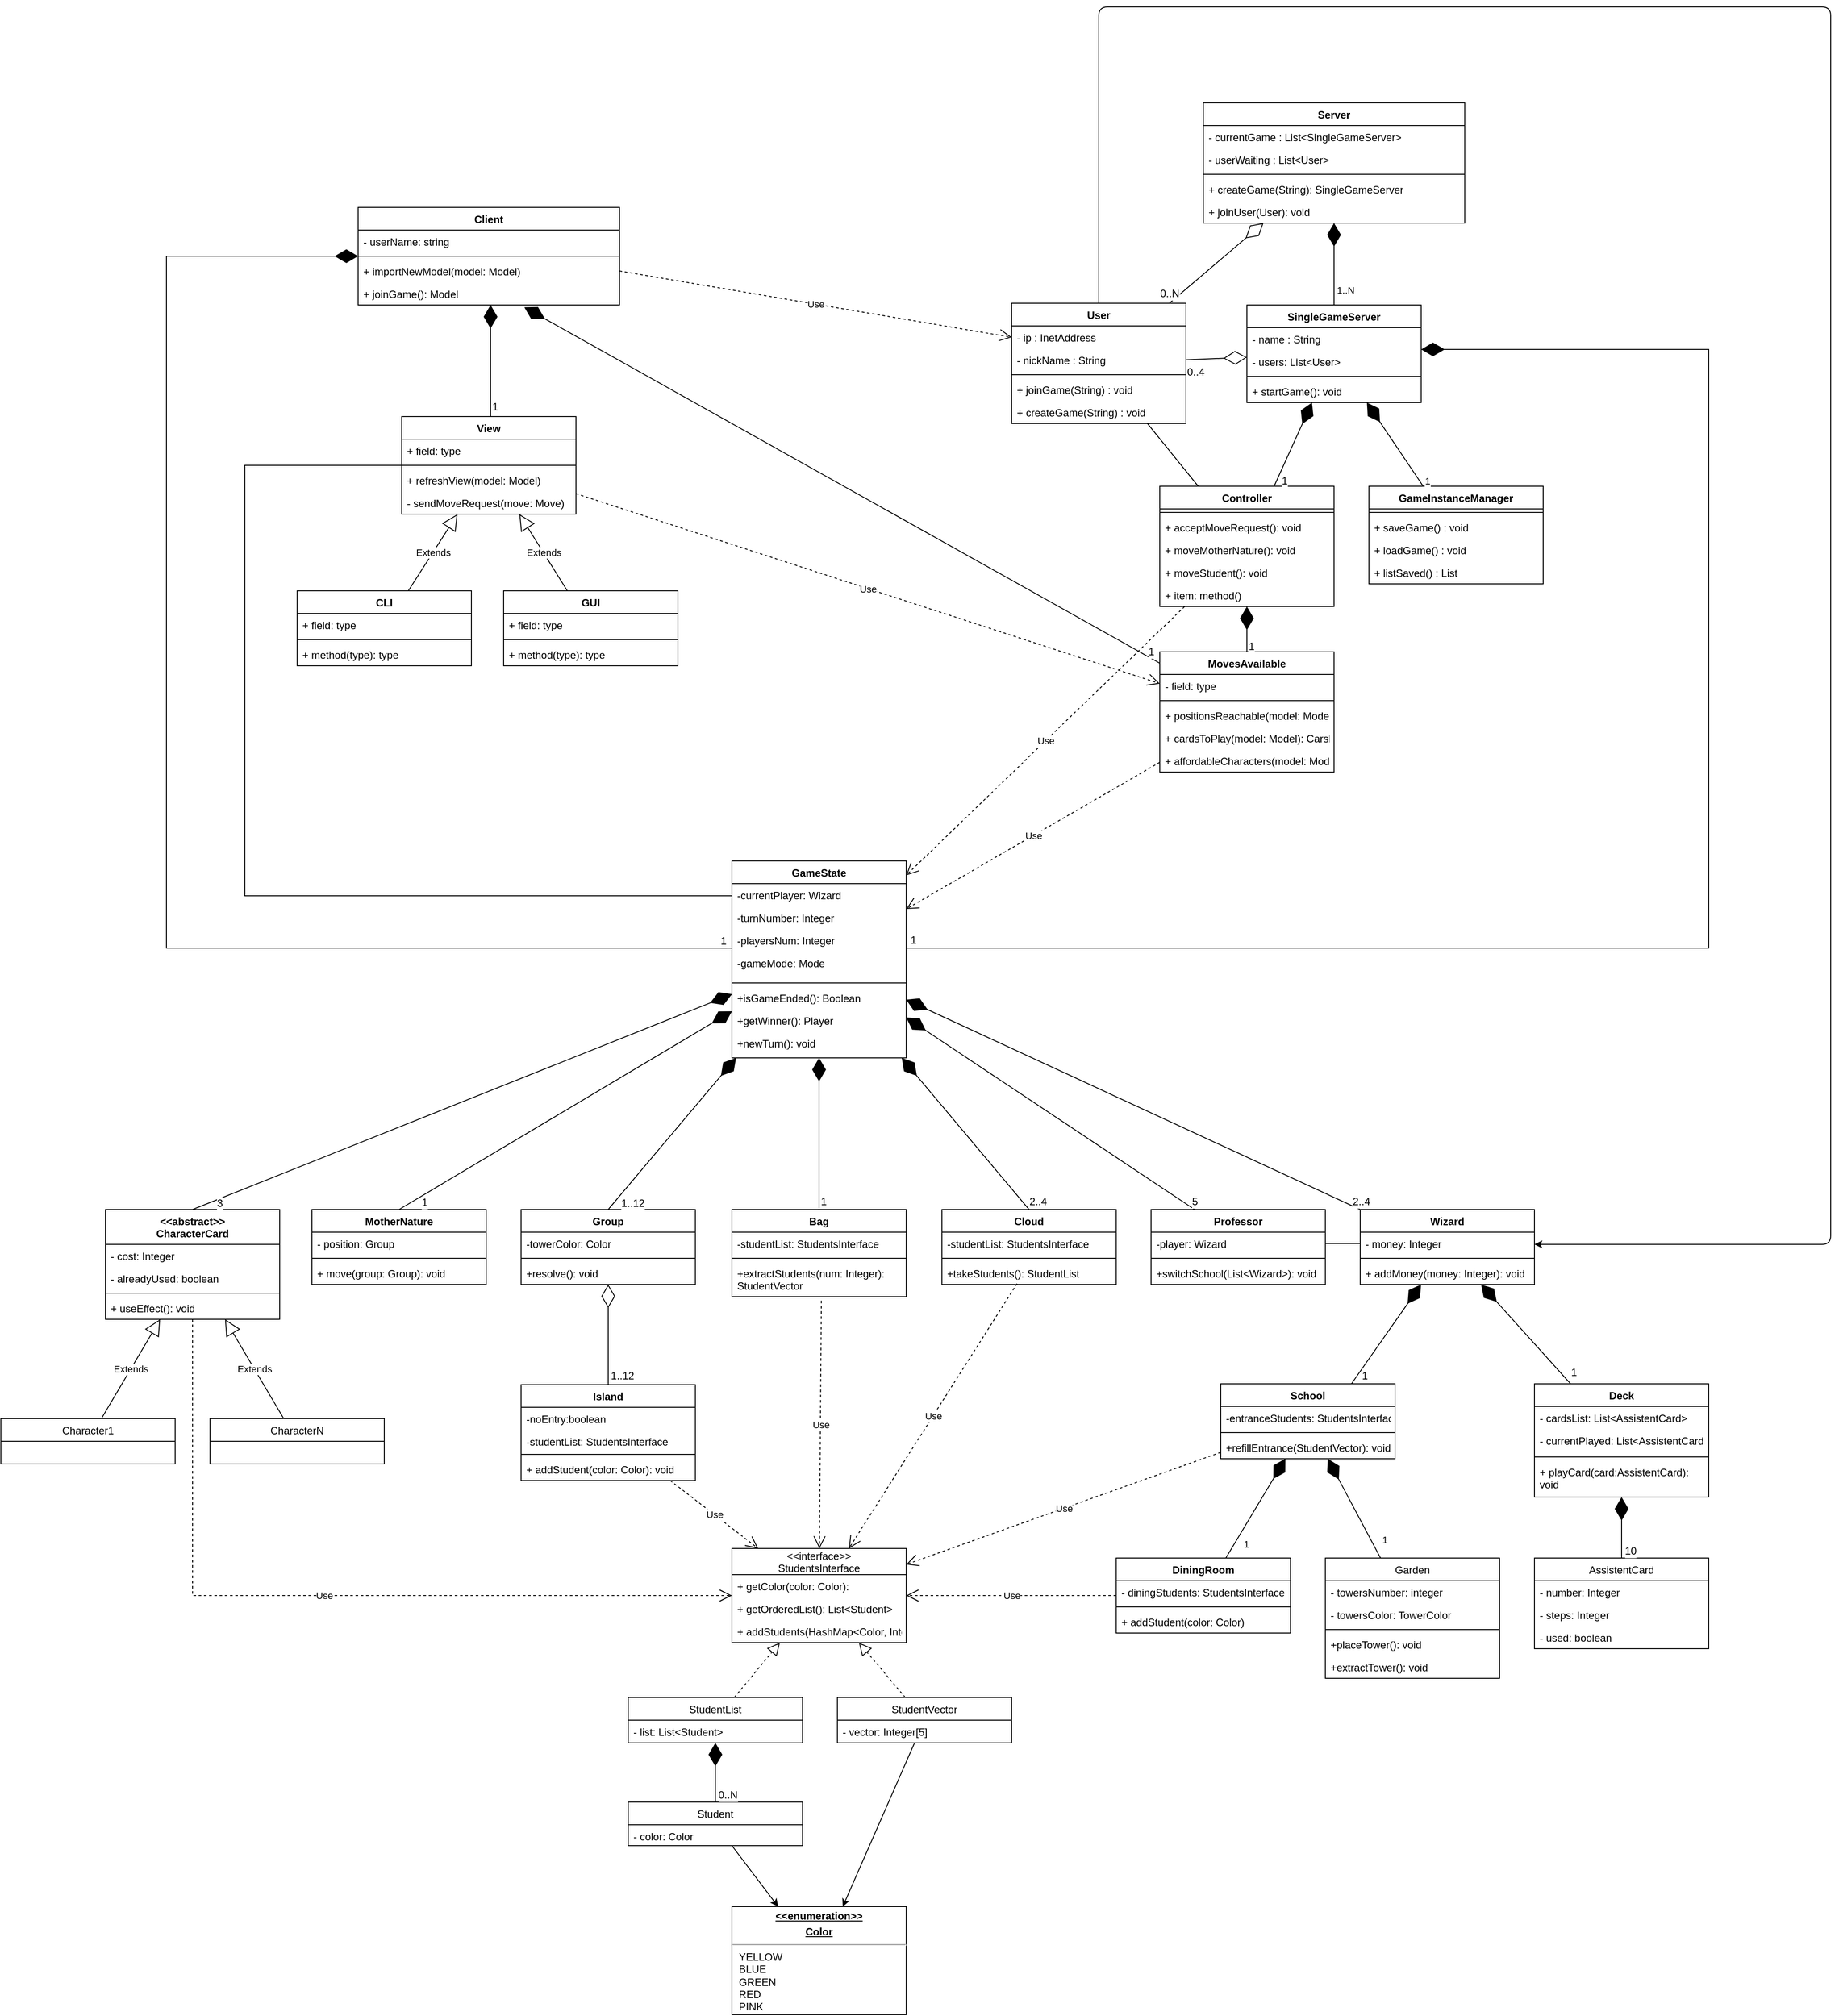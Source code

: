 <mxfile>
    <diagram id="vnExYP4DyEgC0_UBREQZ" name="Page-1">
        <mxGraphModel dx="3738" dy="1635" grid="1" gridSize="10" guides="1" tooltips="1" connect="1" arrows="1" fold="1" page="0" pageScale="1" pageWidth="850" pageHeight="1100" math="0" shadow="0">
            <root>
                <mxCell id="0"/>
                <mxCell id="1" parent="0"/>
                <mxCell id="151" value="Use" style="endArrow=open;endSize=12;dashed=1;html=1;rounded=0;edgeStyle=orthogonalEdgeStyle;" parent="1" source="138" target="106" edge="1">
                    <mxGeometry width="160" relative="1" as="geometry">
                        <mxPoint x="-850" y="1529" as="sourcePoint"/>
                        <mxPoint x="-410" y="1780" as="targetPoint"/>
                        <Array as="points">
                            <mxPoint x="-1060" y="1723"/>
                        </Array>
                    </mxGeometry>
                </mxCell>
                <mxCell id="12" value="Server" style="swimlane;fontStyle=1;align=center;verticalAlign=top;childLayout=stackLayout;horizontal=1;startSize=26;horizontalStack=0;resizeParent=1;resizeParentMax=0;resizeLast=0;collapsible=1;marginBottom=0;" parent="1" vertex="1">
                    <mxGeometry x="100" y="10" width="300" height="138" as="geometry"/>
                </mxCell>
                <mxCell id="13" value="- currentGame : List&lt;SingleGameServer&gt;" style="text;strokeColor=none;fillColor=none;align=left;verticalAlign=top;spacingLeft=4;spacingRight=4;overflow=hidden;rotatable=0;points=[[0,0.5],[1,0.5]];portConstraint=eastwest;" parent="12" vertex="1">
                    <mxGeometry y="26" width="300" height="26" as="geometry"/>
                </mxCell>
                <mxCell id="19" value="- userWaiting : List&lt;User&gt;" style="text;strokeColor=none;fillColor=none;align=left;verticalAlign=top;spacingLeft=4;spacingRight=4;overflow=hidden;rotatable=0;points=[[0,0.5],[1,0.5]];portConstraint=eastwest;" parent="12" vertex="1">
                    <mxGeometry y="52" width="300" height="26" as="geometry"/>
                </mxCell>
                <mxCell id="14" value="" style="line;strokeWidth=1;fillColor=none;align=left;verticalAlign=middle;spacingTop=-1;spacingLeft=3;spacingRight=3;rotatable=0;labelPosition=right;points=[];portConstraint=eastwest;" parent="12" vertex="1">
                    <mxGeometry y="78" width="300" height="8" as="geometry"/>
                </mxCell>
                <mxCell id="15" value="+ createGame(String): SingleGameServer" style="text;strokeColor=none;fillColor=none;align=left;verticalAlign=top;spacingLeft=4;spacingRight=4;overflow=hidden;rotatable=0;points=[[0,0.5],[1,0.5]];portConstraint=eastwest;" parent="12" vertex="1">
                    <mxGeometry y="86" width="300" height="26" as="geometry"/>
                </mxCell>
                <mxCell id="18" value="+ joinUser(User): void" style="text;strokeColor=none;fillColor=none;align=left;verticalAlign=top;spacingLeft=4;spacingRight=4;overflow=hidden;rotatable=0;points=[[0,0.5],[1,0.5]];portConstraint=eastwest;" parent="12" vertex="1">
                    <mxGeometry y="112" width="300" height="26" as="geometry"/>
                </mxCell>
                <mxCell id="28" value="" style="endArrow=diamondThin;endFill=0;endSize=24;html=1;rounded=0;" parent="1" source="20" target="12" edge="1">
                    <mxGeometry width="160" relative="1" as="geometry">
                        <mxPoint x="-60" y="290" as="sourcePoint"/>
                        <mxPoint x="50" y="190" as="targetPoint"/>
                    </mxGeometry>
                </mxCell>
                <mxCell id="244" value="0..N" style="edgeLabel;html=1;align=center;verticalAlign=middle;resizable=0;points=[];fontSize=12;" parent="28" vertex="1" connectable="0">
                    <mxGeometry x="-0.85" y="1" relative="1" as="geometry">
                        <mxPoint x="-8" y="-4" as="offset"/>
                    </mxGeometry>
                </mxCell>
                <mxCell id="31" value="SingleGameServer" style="swimlane;fontStyle=1;align=center;verticalAlign=top;childLayout=stackLayout;horizontal=1;startSize=26;horizontalStack=0;resizeParent=1;resizeParentMax=0;resizeLast=0;collapsible=1;marginBottom=0;" parent="1" vertex="1">
                    <mxGeometry x="150" y="242" width="200" height="112" as="geometry"/>
                </mxCell>
                <mxCell id="32" value="- name : String" style="text;strokeColor=none;fillColor=none;align=left;verticalAlign=top;spacingLeft=4;spacingRight=4;overflow=hidden;rotatable=0;points=[[0,0.5],[1,0.5]];portConstraint=eastwest;" parent="31" vertex="1">
                    <mxGeometry y="26" width="200" height="26" as="geometry"/>
                </mxCell>
                <mxCell id="242" value="- users: List&lt;User&gt;" style="text;strokeColor=none;fillColor=none;align=left;verticalAlign=top;spacingLeft=4;spacingRight=4;overflow=hidden;rotatable=0;points=[[0,0.5],[1,0.5]];portConstraint=eastwest;labelBackgroundColor=none;fontSize=12;" parent="31" vertex="1">
                    <mxGeometry y="52" width="200" height="26" as="geometry"/>
                </mxCell>
                <mxCell id="33" value="" style="line;strokeWidth=1;fillColor=none;align=left;verticalAlign=middle;spacingTop=-1;spacingLeft=3;spacingRight=3;rotatable=0;labelPosition=right;points=[];portConstraint=eastwest;" parent="31" vertex="1">
                    <mxGeometry y="78" width="200" height="8" as="geometry"/>
                </mxCell>
                <mxCell id="34" value="+ startGame(): void&#10;" style="text;strokeColor=none;fillColor=none;align=left;verticalAlign=top;spacingLeft=4;spacingRight=4;overflow=hidden;rotatable=0;points=[[0,0.5],[1,0.5]];portConstraint=eastwest;" parent="31" vertex="1">
                    <mxGeometry y="86" width="200" height="26" as="geometry"/>
                </mxCell>
                <mxCell id="36" value="" style="endArrow=diamondThin;endFill=0;endSize=24;html=1;rounded=0;" parent="1" source="20" target="31" edge="1">
                    <mxGeometry width="160" relative="1" as="geometry">
                        <mxPoint x="230" y="440" as="sourcePoint"/>
                        <mxPoint x="390" y="440" as="targetPoint"/>
                    </mxGeometry>
                </mxCell>
                <mxCell id="243" value="0..4" style="edgeLabel;html=1;align=center;verticalAlign=middle;resizable=0;points=[];fontSize=12;" parent="36" vertex="1" connectable="0">
                    <mxGeometry x="-0.695" y="-1" relative="1" as="geometry">
                        <mxPoint y="13" as="offset"/>
                    </mxGeometry>
                </mxCell>
                <mxCell id="37" value="Client" style="swimlane;fontStyle=1;align=center;verticalAlign=top;childLayout=stackLayout;horizontal=1;startSize=26;horizontalStack=0;resizeParent=1;resizeParentMax=0;resizeLast=0;collapsible=1;marginBottom=0;" parent="1" vertex="1">
                    <mxGeometry x="-870" y="130" width="300" height="112" as="geometry"/>
                </mxCell>
                <mxCell id="38" value="- userName: string" style="text;strokeColor=none;fillColor=none;align=left;verticalAlign=top;spacingLeft=4;spacingRight=4;overflow=hidden;rotatable=0;points=[[0,0.5],[1,0.5]];portConstraint=eastwest;" parent="37" vertex="1">
                    <mxGeometry y="26" width="300" height="26" as="geometry"/>
                </mxCell>
                <mxCell id="39" value="" style="line;strokeWidth=1;fillColor=none;align=left;verticalAlign=middle;spacingTop=-1;spacingLeft=3;spacingRight=3;rotatable=0;labelPosition=right;points=[];portConstraint=eastwest;" parent="37" vertex="1">
                    <mxGeometry y="52" width="300" height="8" as="geometry"/>
                </mxCell>
                <mxCell id="40" value="+ importNewModel(model: Model)" style="text;strokeColor=none;fillColor=none;align=left;verticalAlign=top;spacingLeft=4;spacingRight=4;overflow=hidden;rotatable=0;points=[[0,0.5],[1,0.5]];portConstraint=eastwest;" parent="37" vertex="1">
                    <mxGeometry y="60" width="300" height="26" as="geometry"/>
                </mxCell>
                <mxCell id="41" value="+ joinGame(): Model" style="text;strokeColor=none;fillColor=none;align=left;verticalAlign=top;spacingLeft=4;spacingRight=4;overflow=hidden;rotatable=0;points=[[0,0.5],[1,0.5]];portConstraint=eastwest;" parent="37" vertex="1">
                    <mxGeometry y="86" width="300" height="26" as="geometry"/>
                </mxCell>
                <mxCell id="42" value="MovesAvailable" style="swimlane;fontStyle=1;align=center;verticalAlign=top;childLayout=stackLayout;horizontal=1;startSize=26;horizontalStack=0;resizeParent=1;resizeParentMax=0;resizeLast=0;collapsible=1;marginBottom=0;" parent="1" vertex="1">
                    <mxGeometry x="50" y="640" width="200" height="138" as="geometry"/>
                </mxCell>
                <mxCell id="43" value="- field: type" style="text;strokeColor=none;fillColor=none;align=left;verticalAlign=top;spacingLeft=4;spacingRight=4;overflow=hidden;rotatable=0;points=[[0,0.5],[1,0.5]];portConstraint=eastwest;" parent="42" vertex="1">
                    <mxGeometry y="26" width="200" height="26" as="geometry"/>
                </mxCell>
                <mxCell id="44" value="" style="line;strokeWidth=1;fillColor=none;align=left;verticalAlign=middle;spacingTop=-1;spacingLeft=3;spacingRight=3;rotatable=0;labelPosition=right;points=[];portConstraint=eastwest;" parent="42" vertex="1">
                    <mxGeometry y="52" width="200" height="8" as="geometry"/>
                </mxCell>
                <mxCell id="45" value="+ positionsReachable(model: Model): PositionsList" style="text;strokeColor=none;fillColor=none;align=left;verticalAlign=top;spacingLeft=4;spacingRight=4;overflow=hidden;rotatable=0;points=[[0,0.5],[1,0.5]];portConstraint=eastwest;" parent="42" vertex="1">
                    <mxGeometry y="60" width="200" height="26" as="geometry"/>
                </mxCell>
                <mxCell id="46" value="+ cardsToPlay(model: Model): CarsList" style="text;strokeColor=none;fillColor=none;align=left;verticalAlign=top;spacingLeft=4;spacingRight=4;overflow=hidden;rotatable=0;points=[[0,0.5],[1,0.5]];portConstraint=eastwest;" parent="42" vertex="1">
                    <mxGeometry y="86" width="200" height="26" as="geometry"/>
                </mxCell>
                <mxCell id="47" value="+ affordableCharacters(model: Model): CharList" style="text;strokeColor=none;fillColor=none;align=left;verticalAlign=top;spacingLeft=4;spacingRight=4;overflow=hidden;rotatable=0;points=[[0,0.5],[1,0.5]];portConstraint=eastwest;" parent="42" vertex="1">
                    <mxGeometry y="112" width="200" height="26" as="geometry"/>
                </mxCell>
                <mxCell id="48" value="View" style="swimlane;fontStyle=1;align=center;verticalAlign=top;childLayout=stackLayout;horizontal=1;startSize=26;horizontalStack=0;resizeParent=1;resizeParentMax=0;resizeLast=0;collapsible=1;marginBottom=0;" parent="1" vertex="1">
                    <mxGeometry x="-820" y="370" width="200" height="112" as="geometry"/>
                </mxCell>
                <mxCell id="49" value="+ field: type" style="text;strokeColor=none;fillColor=none;align=left;verticalAlign=top;spacingLeft=4;spacingRight=4;overflow=hidden;rotatable=0;points=[[0,0.5],[1,0.5]];portConstraint=eastwest;" parent="48" vertex="1">
                    <mxGeometry y="26" width="200" height="26" as="geometry"/>
                </mxCell>
                <mxCell id="50" value="" style="line;strokeWidth=1;fillColor=none;align=left;verticalAlign=middle;spacingTop=-1;spacingLeft=3;spacingRight=3;rotatable=0;labelPosition=right;points=[];portConstraint=eastwest;" parent="48" vertex="1">
                    <mxGeometry y="52" width="200" height="8" as="geometry"/>
                </mxCell>
                <mxCell id="51" value="+ refreshView(model: Model)&#10;" style="text;strokeColor=none;fillColor=none;align=left;verticalAlign=top;spacingLeft=4;spacingRight=4;overflow=hidden;rotatable=0;points=[[0,0.5],[1,0.5]];portConstraint=eastwest;" parent="48" vertex="1">
                    <mxGeometry y="60" width="200" height="26" as="geometry"/>
                </mxCell>
                <mxCell id="52" value="- sendMoveRequest(move: Move)" style="text;strokeColor=none;fillColor=none;align=left;verticalAlign=top;spacingLeft=4;spacingRight=4;overflow=hidden;rotatable=0;points=[[0,0.5],[1,0.5]];portConstraint=eastwest;" parent="48" vertex="1">
                    <mxGeometry y="86" width="200" height="26" as="geometry"/>
                </mxCell>
                <mxCell id="53" value="CLI" style="swimlane;fontStyle=1;align=center;verticalAlign=top;childLayout=stackLayout;horizontal=1;startSize=26;horizontalStack=0;resizeParent=1;resizeParentMax=0;resizeLast=0;collapsible=1;marginBottom=0;" parent="1" vertex="1">
                    <mxGeometry x="-940" y="570" width="200" height="86" as="geometry"/>
                </mxCell>
                <mxCell id="54" value="+ field: type" style="text;strokeColor=none;fillColor=none;align=left;verticalAlign=top;spacingLeft=4;spacingRight=4;overflow=hidden;rotatable=0;points=[[0,0.5],[1,0.5]];portConstraint=eastwest;" parent="53" vertex="1">
                    <mxGeometry y="26" width="200" height="26" as="geometry"/>
                </mxCell>
                <mxCell id="55" value="" style="line;strokeWidth=1;fillColor=none;align=left;verticalAlign=middle;spacingTop=-1;spacingLeft=3;spacingRight=3;rotatable=0;labelPosition=right;points=[];portConstraint=eastwest;" parent="53" vertex="1">
                    <mxGeometry y="52" width="200" height="8" as="geometry"/>
                </mxCell>
                <mxCell id="56" value="+ method(type): type" style="text;strokeColor=none;fillColor=none;align=left;verticalAlign=top;spacingLeft=4;spacingRight=4;overflow=hidden;rotatable=0;points=[[0,0.5],[1,0.5]];portConstraint=eastwest;" parent="53" vertex="1">
                    <mxGeometry y="60" width="200" height="26" as="geometry"/>
                </mxCell>
                <mxCell id="57" value="GUI" style="swimlane;fontStyle=1;align=center;verticalAlign=top;childLayout=stackLayout;horizontal=1;startSize=26;horizontalStack=0;resizeParent=1;resizeParentMax=0;resizeLast=0;collapsible=1;marginBottom=0;" parent="1" vertex="1">
                    <mxGeometry x="-703" y="570" width="200" height="86" as="geometry"/>
                </mxCell>
                <mxCell id="58" value="+ field: type" style="text;strokeColor=none;fillColor=none;align=left;verticalAlign=top;spacingLeft=4;spacingRight=4;overflow=hidden;rotatable=0;points=[[0,0.5],[1,0.5]];portConstraint=eastwest;" parent="57" vertex="1">
                    <mxGeometry y="26" width="200" height="26" as="geometry"/>
                </mxCell>
                <mxCell id="59" value="" style="line;strokeWidth=1;fillColor=none;align=left;verticalAlign=middle;spacingTop=-1;spacingLeft=3;spacingRight=3;rotatable=0;labelPosition=right;points=[];portConstraint=eastwest;" parent="57" vertex="1">
                    <mxGeometry y="52" width="200" height="8" as="geometry"/>
                </mxCell>
                <mxCell id="60" value="+ method(type): type" style="text;strokeColor=none;fillColor=none;align=left;verticalAlign=top;spacingLeft=4;spacingRight=4;overflow=hidden;rotatable=0;points=[[0,0.5],[1,0.5]];portConstraint=eastwest;" parent="57" vertex="1">
                    <mxGeometry y="60" width="200" height="26" as="geometry"/>
                </mxCell>
                <mxCell id="61" value="" style="endArrow=diamondThin;endFill=1;endSize=24;html=1;entryX=0.636;entryY=1.104;entryDx=0;entryDy=0;entryPerimeter=0;" parent="1" source="42" target="41" edge="1">
                    <mxGeometry width="160" relative="1" as="geometry">
                        <mxPoint x="-815" y="282" as="sourcePoint"/>
                        <mxPoint x="-655" y="282" as="targetPoint"/>
                    </mxGeometry>
                </mxCell>
                <mxCell id="236" value="1" style="edgeLabel;html=1;align=center;verticalAlign=middle;resizable=0;points=[];fontSize=12;" parent="61" vertex="1" connectable="0">
                    <mxGeometry x="-0.979" y="-1" relative="1" as="geometry">
                        <mxPoint x="-3" y="-8" as="offset"/>
                    </mxGeometry>
                </mxCell>
                <mxCell id="62" value="Extends" style="endArrow=block;endSize=16;endFill=0;html=1;" parent="1" source="57" target="48" edge="1">
                    <mxGeometry width="160" relative="1" as="geometry">
                        <mxPoint x="-1025" y="839" as="sourcePoint"/>
                        <mxPoint x="-865" y="839" as="targetPoint"/>
                    </mxGeometry>
                </mxCell>
                <mxCell id="63" value="Extends" style="endArrow=block;endSize=16;endFill=0;html=1;" parent="1" source="53" target="48" edge="1">
                    <mxGeometry width="160" relative="1" as="geometry">
                        <mxPoint x="-1225" y="839" as="sourcePoint"/>
                        <mxPoint x="-1065" y="839" as="targetPoint"/>
                    </mxGeometry>
                </mxCell>
                <mxCell id="64" value="" style="endArrow=diamondThin;endFill=1;endSize=24;html=1;" parent="1" edge="1">
                    <mxGeometry width="160" relative="1" as="geometry">
                        <mxPoint x="-718" y="370" as="sourcePoint"/>
                        <mxPoint x="-718" y="242" as="targetPoint"/>
                    </mxGeometry>
                </mxCell>
                <mxCell id="237" value="1" style="edgeLabel;html=1;align=center;verticalAlign=middle;resizable=0;points=[];fontSize=12;" parent="64" vertex="1" connectable="0">
                    <mxGeometry x="-0.819" relative="1" as="geometry">
                        <mxPoint x="5" as="offset"/>
                    </mxGeometry>
                </mxCell>
                <mxCell id="65" value="Use" style="endArrow=open;endSize=12;dashed=1;html=1;" parent="1" source="48" target="42" edge="1">
                    <mxGeometry width="160" relative="1" as="geometry">
                        <mxPoint x="-1045" y="465.5" as="sourcePoint"/>
                        <mxPoint x="-885" y="465.5" as="targetPoint"/>
                    </mxGeometry>
                </mxCell>
                <mxCell id="66" value="GameInstanceManager" style="swimlane;fontStyle=1;align=center;verticalAlign=top;childLayout=stackLayout;horizontal=1;startSize=26;horizontalStack=0;resizeParent=1;resizeParentMax=0;resizeLast=0;collapsible=1;marginBottom=0;" parent="1" vertex="1">
                    <mxGeometry x="290" y="450" width="200" height="112" as="geometry"/>
                </mxCell>
                <mxCell id="68" value="" style="line;strokeWidth=1;fillColor=none;align=left;verticalAlign=middle;spacingTop=-1;spacingLeft=3;spacingRight=3;rotatable=0;labelPosition=right;points=[];portConstraint=eastwest;" parent="66" vertex="1">
                    <mxGeometry y="26" width="200" height="8" as="geometry"/>
                </mxCell>
                <mxCell id="69" value="+ saveGame() : void" style="text;strokeColor=none;fillColor=none;align=left;verticalAlign=top;spacingLeft=4;spacingRight=4;overflow=hidden;rotatable=0;points=[[0,0.5],[1,0.5]];portConstraint=eastwest;" parent="66" vertex="1">
                    <mxGeometry y="34" width="200" height="26" as="geometry"/>
                </mxCell>
                <mxCell id="70" value="+ loadGame() : void" style="text;strokeColor=none;fillColor=none;align=left;verticalAlign=top;spacingLeft=4;spacingRight=4;overflow=hidden;rotatable=0;points=[[0,0.5],[1,0.5]];portConstraint=eastwest;" parent="66" vertex="1">
                    <mxGeometry y="60" width="200" height="26" as="geometry"/>
                </mxCell>
                <mxCell id="71" value="+ listSaved() : List" style="text;strokeColor=none;fillColor=none;align=left;verticalAlign=top;spacingLeft=4;spacingRight=4;overflow=hidden;rotatable=0;points=[[0,0.5],[1,0.5]];portConstraint=eastwest;" parent="66" vertex="1">
                    <mxGeometry y="86" width="200" height="26" as="geometry"/>
                </mxCell>
                <mxCell id="72" value="" style="endArrow=diamondThin;endFill=1;endSize=24;html=1;rounded=0;sketch=0;" parent="1" source="66" target="31" edge="1">
                    <mxGeometry width="160" relative="1" as="geometry">
                        <mxPoint x="363" y="590" as="sourcePoint"/>
                        <mxPoint x="370" y="520" as="targetPoint"/>
                    </mxGeometry>
                </mxCell>
                <mxCell id="193" value="1" style="edgeLabel;html=1;align=center;verticalAlign=middle;resizable=0;points=[];" parent="72" vertex="1" connectable="0">
                    <mxGeometry x="-0.616" y="-1" relative="1" as="geometry">
                        <mxPoint x="16" y="13" as="offset"/>
                    </mxGeometry>
                </mxCell>
                <mxCell id="73" value="GameState" style="swimlane;fontStyle=1;align=center;verticalAlign=top;childLayout=stackLayout;horizontal=1;startSize=26;horizontalStack=0;resizeParent=1;resizeParentMax=0;resizeLast=0;collapsible=1;marginBottom=0;" parent="1" vertex="1">
                    <mxGeometry x="-441" y="880" width="200" height="226" as="geometry"/>
                </mxCell>
                <mxCell id="74" value="-currentPlayer: Wizard" style="text;strokeColor=none;fillColor=none;align=left;verticalAlign=top;spacingLeft=4;spacingRight=4;overflow=hidden;rotatable=0;points=[[0,0.5],[1,0.5]];portConstraint=eastwest;" parent="73" vertex="1">
                    <mxGeometry y="26" width="200" height="26" as="geometry"/>
                </mxCell>
                <mxCell id="75" value="-turnNumber: Integer" style="text;strokeColor=none;fillColor=none;align=left;verticalAlign=top;spacingLeft=4;spacingRight=4;overflow=hidden;rotatable=0;points=[[0,0.5],[1,0.5]];portConstraint=eastwest;" parent="73" vertex="1">
                    <mxGeometry y="52" width="200" height="26" as="geometry"/>
                </mxCell>
                <mxCell id="245" value="-playersNum: Integer" style="text;strokeColor=none;fillColor=none;align=left;verticalAlign=top;spacingLeft=4;spacingRight=4;overflow=hidden;rotatable=0;points=[[0,0.5],[1,0.5]];portConstraint=eastwest;" vertex="1" parent="73">
                    <mxGeometry y="78" width="200" height="26" as="geometry"/>
                </mxCell>
                <mxCell id="76" value="-gameMode: Mode" style="text;strokeColor=none;fillColor=none;align=left;verticalAlign=top;spacingLeft=4;spacingRight=4;overflow=hidden;rotatable=0;points=[[0,0.5],[1,0.5]];portConstraint=eastwest;" parent="73" vertex="1">
                    <mxGeometry y="104" width="200" height="32" as="geometry"/>
                </mxCell>
                <mxCell id="77" value="" style="line;strokeWidth=1;fillColor=none;align=left;verticalAlign=middle;spacingTop=-1;spacingLeft=3;spacingRight=3;rotatable=0;labelPosition=right;points=[];portConstraint=eastwest;" parent="73" vertex="1">
                    <mxGeometry y="136" width="200" height="8" as="geometry"/>
                </mxCell>
                <mxCell id="78" value="+isGameEnded(): Boolean" style="text;strokeColor=none;fillColor=none;align=left;verticalAlign=top;spacingLeft=4;spacingRight=4;overflow=hidden;rotatable=0;points=[[0,0.5],[1,0.5]];portConstraint=eastwest;" parent="73" vertex="1">
                    <mxGeometry y="144" width="200" height="26" as="geometry"/>
                </mxCell>
                <mxCell id="79" value="+getWinner(): Player" style="text;strokeColor=none;fillColor=none;align=left;verticalAlign=top;spacingLeft=4;spacingRight=4;overflow=hidden;rotatable=0;points=[[0,0.5],[1,0.5]];portConstraint=eastwest;" parent="73" vertex="1">
                    <mxGeometry y="170" width="200" height="26" as="geometry"/>
                </mxCell>
                <mxCell id="80" value="+newTurn(): void" style="text;strokeColor=none;fillColor=none;align=left;verticalAlign=top;spacingLeft=4;spacingRight=4;overflow=hidden;rotatable=0;points=[[0,0.5],[1,0.5]];portConstraint=eastwest;" parent="73" vertex="1">
                    <mxGeometry y="196" width="200" height="30" as="geometry"/>
                </mxCell>
                <mxCell id="81" value="Cloud" style="swimlane;fontStyle=1;align=center;verticalAlign=top;childLayout=stackLayout;horizontal=1;startSize=26;horizontalStack=0;resizeParent=1;resizeParentMax=0;resizeLast=0;collapsible=1;marginBottom=0;" parent="1" vertex="1">
                    <mxGeometry x="-200" y="1280" width="200" height="86" as="geometry"/>
                </mxCell>
                <mxCell id="82" value="-studentList: StudentsInterface" style="text;strokeColor=none;fillColor=none;align=left;verticalAlign=top;spacingLeft=4;spacingRight=4;overflow=hidden;rotatable=0;points=[[0,0.5],[1,0.5]];portConstraint=eastwest;" parent="81" vertex="1">
                    <mxGeometry y="26" width="200" height="26" as="geometry"/>
                </mxCell>
                <mxCell id="83" value="" style="line;strokeWidth=1;fillColor=none;align=left;verticalAlign=middle;spacingTop=-1;spacingLeft=3;spacingRight=3;rotatable=0;labelPosition=right;points=[];portConstraint=eastwest;" parent="81" vertex="1">
                    <mxGeometry y="52" width="200" height="8" as="geometry"/>
                </mxCell>
                <mxCell id="84" value="+takeStudents(): StudentList&#10;" style="text;strokeColor=none;fillColor=none;align=left;verticalAlign=top;spacingLeft=4;spacingRight=4;overflow=hidden;rotatable=0;points=[[0,0.5],[1,0.5]];portConstraint=eastwest;" parent="81" vertex="1">
                    <mxGeometry y="60" width="200" height="26" as="geometry"/>
                </mxCell>
                <mxCell id="85" value="Bag" style="swimlane;fontStyle=1;align=center;verticalAlign=top;childLayout=stackLayout;horizontal=1;startSize=26;horizontalStack=0;resizeParent=1;resizeParentMax=0;resizeLast=0;collapsible=1;marginBottom=0;" parent="1" vertex="1">
                    <mxGeometry x="-441" y="1280" width="200" height="100" as="geometry"/>
                </mxCell>
                <mxCell id="86" value="-studentList: StudentsInterface" style="text;strokeColor=none;fillColor=none;align=left;verticalAlign=top;spacingLeft=4;spacingRight=4;overflow=hidden;rotatable=0;points=[[0,0.5],[1,0.5]];portConstraint=eastwest;" parent="85" vertex="1">
                    <mxGeometry y="26" width="200" height="26" as="geometry"/>
                </mxCell>
                <mxCell id="87" value="" style="line;strokeWidth=1;fillColor=none;align=left;verticalAlign=middle;spacingTop=-1;spacingLeft=3;spacingRight=3;rotatable=0;labelPosition=right;points=[];portConstraint=eastwest;" parent="85" vertex="1">
                    <mxGeometry y="52" width="200" height="8" as="geometry"/>
                </mxCell>
                <mxCell id="88" value="+extractStudents(num: Integer): &#10;StudentVector" style="text;strokeColor=none;fillColor=none;align=left;verticalAlign=top;spacingLeft=4;spacingRight=4;overflow=hidden;rotatable=0;points=[[0,0.5],[1,0.5]];portConstraint=eastwest;" parent="85" vertex="1">
                    <mxGeometry y="60" width="200" height="40" as="geometry"/>
                </mxCell>
                <mxCell id="89" value="Group" style="swimlane;fontStyle=1;align=center;verticalAlign=top;childLayout=stackLayout;horizontal=1;startSize=26;horizontalStack=0;resizeParent=1;resizeParentMax=0;resizeLast=0;collapsible=1;marginBottom=0;" parent="1" vertex="1">
                    <mxGeometry x="-683" y="1280" width="200" height="86" as="geometry"/>
                </mxCell>
                <mxCell id="90" value="-towerColor: Color" style="text;strokeColor=none;fillColor=none;align=left;verticalAlign=top;spacingLeft=4;spacingRight=4;overflow=hidden;rotatable=0;points=[[0,0.5],[1,0.5]];portConstraint=eastwest;" parent="89" vertex="1">
                    <mxGeometry y="26" width="200" height="26" as="geometry"/>
                </mxCell>
                <mxCell id="91" value="" style="line;strokeWidth=1;fillColor=none;align=left;verticalAlign=middle;spacingTop=-1;spacingLeft=3;spacingRight=3;rotatable=0;labelPosition=right;points=[];portConstraint=eastwest;" parent="89" vertex="1">
                    <mxGeometry y="52" width="200" height="8" as="geometry"/>
                </mxCell>
                <mxCell id="92" value="+resolve(): void&#10;" style="text;strokeColor=none;fillColor=none;align=left;verticalAlign=top;spacingLeft=4;spacingRight=4;overflow=hidden;rotatable=0;points=[[0,0.5],[1,0.5]];portConstraint=eastwest;" parent="89" vertex="1">
                    <mxGeometry y="60" width="200" height="26" as="geometry"/>
                </mxCell>
                <mxCell id="93" value="Professor" style="swimlane;fontStyle=1;align=center;verticalAlign=top;childLayout=stackLayout;horizontal=1;startSize=26;horizontalStack=0;resizeParent=1;resizeParentMax=0;resizeLast=0;collapsible=1;marginBottom=0;" parent="1" vertex="1">
                    <mxGeometry x="40" y="1280" width="200" height="86" as="geometry"/>
                </mxCell>
                <mxCell id="94" value="-player: Wizard" style="text;strokeColor=none;fillColor=none;align=left;verticalAlign=top;spacingLeft=4;spacingRight=4;overflow=hidden;rotatable=0;points=[[0,0.5],[1,0.5]];portConstraint=eastwest;" parent="93" vertex="1">
                    <mxGeometry y="26" width="200" height="26" as="geometry"/>
                </mxCell>
                <mxCell id="95" value="" style="line;strokeWidth=1;fillColor=none;align=left;verticalAlign=middle;spacingTop=-1;spacingLeft=3;spacingRight=3;rotatable=0;labelPosition=right;points=[];portConstraint=eastwest;" parent="93" vertex="1">
                    <mxGeometry y="52" width="200" height="8" as="geometry"/>
                </mxCell>
                <mxCell id="96" value="+switchSchool(List&lt;Wizard&gt;): void" style="text;strokeColor=none;fillColor=none;align=left;verticalAlign=top;spacingLeft=4;spacingRight=4;overflow=hidden;rotatable=0;points=[[0,0.5],[1,0.5]];portConstraint=eastwest;" parent="93" vertex="1">
                    <mxGeometry y="60" width="200" height="26" as="geometry"/>
                </mxCell>
                <mxCell id="97" value="Island" style="swimlane;fontStyle=1;align=center;verticalAlign=top;childLayout=stackLayout;horizontal=1;startSize=26;horizontalStack=0;resizeParent=1;resizeParentMax=0;resizeLast=0;collapsible=1;marginBottom=0;" parent="1" vertex="1">
                    <mxGeometry x="-683" y="1481" width="200" height="110" as="geometry">
                        <mxRectangle x="-695" y="1500" width="70" height="26" as="alternateBounds"/>
                    </mxGeometry>
                </mxCell>
                <mxCell id="98" value="-noEntry:boolean" style="text;strokeColor=none;fillColor=none;align=left;verticalAlign=top;spacingLeft=4;spacingRight=4;overflow=hidden;rotatable=0;points=[[0,0.5],[1,0.5]];portConstraint=eastwest;" parent="97" vertex="1">
                    <mxGeometry y="26" width="200" height="26" as="geometry"/>
                </mxCell>
                <mxCell id="99" value="-studentList: StudentsInterface" style="text;strokeColor=none;fillColor=none;align=left;verticalAlign=top;spacingLeft=4;spacingRight=4;overflow=hidden;rotatable=0;points=[[0,0.5],[1,0.5]];portConstraint=eastwest;" parent="97" vertex="1">
                    <mxGeometry y="52" width="200" height="24" as="geometry"/>
                </mxCell>
                <mxCell id="100" value="" style="line;strokeWidth=1;fillColor=none;align=left;verticalAlign=middle;spacingTop=-1;spacingLeft=3;spacingRight=3;rotatable=0;labelPosition=right;points=[];portConstraint=eastwest;" parent="97" vertex="1">
                    <mxGeometry y="76" width="200" height="8" as="geometry"/>
                </mxCell>
                <mxCell id="101" value="+ addStudent(color: Color): void" style="text;strokeColor=none;fillColor=none;align=left;verticalAlign=top;spacingLeft=4;spacingRight=4;overflow=hidden;rotatable=0;points=[[0,0.5],[1,0.5]];portConstraint=eastwest;" parent="97" vertex="1">
                    <mxGeometry y="84" width="200" height="26" as="geometry"/>
                </mxCell>
                <mxCell id="102" value="StudentList" style="swimlane;fontStyle=0;childLayout=stackLayout;horizontal=1;startSize=26;fillColor=none;horizontalStack=0;resizeParent=1;resizeParentMax=0;resizeLast=0;collapsible=1;marginBottom=0;" parent="1" vertex="1">
                    <mxGeometry x="-560" y="1840" width="200" height="52" as="geometry"/>
                </mxCell>
                <mxCell id="207" value="- list: List&lt;Student&gt;" style="text;strokeColor=none;fillColor=none;align=left;verticalAlign=top;spacingLeft=4;spacingRight=4;overflow=hidden;rotatable=0;points=[[0,0.5],[1,0.5]];portConstraint=eastwest;" parent="102" vertex="1">
                    <mxGeometry y="26" width="200" height="26" as="geometry"/>
                </mxCell>
                <mxCell id="205" style="sketch=0;html=1;rounded=0;" parent="1" source="103" target="201" edge="1">
                    <mxGeometry relative="1" as="geometry">
                        <mxPoint x="-430" y="2171" as="targetPoint"/>
                    </mxGeometry>
                </mxCell>
                <mxCell id="103" value="StudentVector" style="swimlane;fontStyle=0;childLayout=stackLayout;horizontal=1;startSize=26;fillColor=none;horizontalStack=0;resizeParent=1;resizeParentMax=0;resizeLast=0;collapsible=1;marginBottom=0;" parent="1" vertex="1">
                    <mxGeometry x="-320" y="1840" width="200" height="52" as="geometry"/>
                </mxCell>
                <mxCell id="206" value="- vector: Integer[5]" style="text;strokeColor=none;fillColor=none;align=left;verticalAlign=top;spacingLeft=4;spacingRight=4;overflow=hidden;rotatable=0;points=[[0,0.5],[1,0.5]];portConstraint=eastwest;" parent="103" vertex="1">
                    <mxGeometry y="26" width="200" height="26" as="geometry"/>
                </mxCell>
                <mxCell id="204" style="edgeStyle=none;sketch=0;html=1;" parent="1" source="104" target="201" edge="1">
                    <mxGeometry relative="1" as="geometry"/>
                </mxCell>
                <mxCell id="104" value="Student" style="swimlane;fontStyle=0;childLayout=stackLayout;horizontal=1;startSize=26;fillColor=none;horizontalStack=0;resizeParent=1;resizeParentMax=0;resizeLast=0;collapsible=1;marginBottom=0;" parent="1" vertex="1">
                    <mxGeometry x="-560" y="1960" width="200" height="50" as="geometry"/>
                </mxCell>
                <mxCell id="105" value="- color: Color" style="text;strokeColor=none;fillColor=none;align=left;verticalAlign=top;spacingLeft=4;spacingRight=4;overflow=hidden;rotatable=0;points=[[0,0.5],[1,0.5]];portConstraint=eastwest;" parent="104" vertex="1">
                    <mxGeometry y="26" width="200" height="24" as="geometry"/>
                </mxCell>
                <mxCell id="106" value="&lt;&lt;interface&gt;&gt;&#10;StudentsInterface" style="swimlane;fontStyle=0;childLayout=stackLayout;horizontal=1;startSize=30;fillColor=none;horizontalStack=0;resizeParent=1;resizeParentMax=0;resizeLast=0;collapsible=1;marginBottom=0;" parent="1" vertex="1">
                    <mxGeometry x="-441" y="1669" width="200" height="108" as="geometry"/>
                </mxCell>
                <mxCell id="107" value="+ getColor(color: Color):" style="text;strokeColor=none;fillColor=none;align=left;verticalAlign=top;spacingLeft=4;spacingRight=4;overflow=hidden;rotatable=0;points=[[0,0.5],[1,0.5]];portConstraint=eastwest;" parent="106" vertex="1">
                    <mxGeometry y="30" width="200" height="26" as="geometry"/>
                </mxCell>
                <mxCell id="108" value="+ getOrderedList(): List&lt;Student&gt;" style="text;strokeColor=none;fillColor=none;align=left;verticalAlign=top;spacingLeft=4;spacingRight=4;overflow=hidden;rotatable=0;points=[[0,0.5],[1,0.5]];portConstraint=eastwest;" parent="106" vertex="1">
                    <mxGeometry y="56" width="200" height="26" as="geometry"/>
                </mxCell>
                <mxCell id="109" value="+ addStudents(HashMap&lt;Color, Integer&gt;): void" style="text;strokeColor=none;fillColor=none;align=left;verticalAlign=top;spacingLeft=4;spacingRight=4;overflow=hidden;rotatable=0;points=[[0,0.5],[1,0.5]];portConstraint=eastwest;" parent="106" vertex="1">
                    <mxGeometry y="82" width="200" height="26" as="geometry"/>
                </mxCell>
                <mxCell id="110" value="Wizard" style="swimlane;fontStyle=1;align=center;verticalAlign=top;childLayout=stackLayout;horizontal=1;startSize=26;horizontalStack=0;resizeParent=1;resizeParentMax=0;resizeLast=0;collapsible=1;marginBottom=0;" parent="1" vertex="1">
                    <mxGeometry x="280" y="1280" width="200" height="86" as="geometry"/>
                </mxCell>
                <mxCell id="111" value="- money: Integer" style="text;strokeColor=none;fillColor=none;align=left;verticalAlign=top;spacingLeft=4;spacingRight=4;overflow=hidden;rotatable=0;points=[[0,0.5],[1,0.5]];portConstraint=eastwest;" parent="110" vertex="1">
                    <mxGeometry y="26" width="200" height="26" as="geometry"/>
                </mxCell>
                <mxCell id="112" value="" style="line;strokeWidth=1;fillColor=none;align=left;verticalAlign=middle;spacingTop=-1;spacingLeft=3;spacingRight=3;rotatable=0;labelPosition=right;points=[];portConstraint=eastwest;" parent="110" vertex="1">
                    <mxGeometry y="52" width="200" height="8" as="geometry"/>
                </mxCell>
                <mxCell id="113" value="+ addMoney(money: Integer): void&#10;" style="text;strokeColor=none;fillColor=none;align=left;verticalAlign=top;spacingLeft=4;spacingRight=4;overflow=hidden;rotatable=0;points=[[0,0.5],[1,0.5]];portConstraint=eastwest;" parent="110" vertex="1">
                    <mxGeometry y="60" width="200" height="26" as="geometry"/>
                </mxCell>
                <mxCell id="114" value="School" style="swimlane;fontStyle=1;align=center;verticalAlign=top;childLayout=stackLayout;horizontal=1;startSize=26;horizontalStack=0;resizeParent=1;resizeParentMax=0;resizeLast=0;collapsible=1;marginBottom=0;" parent="1" vertex="1">
                    <mxGeometry x="120" y="1480" width="200" height="86" as="geometry"/>
                </mxCell>
                <mxCell id="115" value="-entranceStudents: StudentsInterface" style="text;strokeColor=none;fillColor=none;align=left;verticalAlign=top;spacingLeft=4;spacingRight=4;overflow=hidden;rotatable=0;points=[[0,0.5],[1,0.5]];portConstraint=eastwest;" parent="114" vertex="1">
                    <mxGeometry y="26" width="200" height="26" as="geometry"/>
                </mxCell>
                <mxCell id="116" value="" style="line;strokeWidth=1;fillColor=none;align=left;verticalAlign=middle;spacingTop=-1;spacingLeft=3;spacingRight=3;rotatable=0;labelPosition=right;points=[];portConstraint=eastwest;" parent="114" vertex="1">
                    <mxGeometry y="52" width="200" height="8" as="geometry"/>
                </mxCell>
                <mxCell id="117" value="+refillEntrance(StudentVector): void" style="text;strokeColor=none;fillColor=none;align=left;verticalAlign=top;spacingLeft=4;spacingRight=4;overflow=hidden;rotatable=0;points=[[0,0.5],[1,0.5]];portConstraint=eastwest;" parent="114" vertex="1">
                    <mxGeometry y="60" width="200" height="26" as="geometry"/>
                </mxCell>
                <mxCell id="118" value="DiningRoom" style="swimlane;fontStyle=1;align=center;verticalAlign=top;childLayout=stackLayout;horizontal=1;startSize=26;horizontalStack=0;resizeParent=1;resizeParentMax=0;resizeLast=0;collapsible=1;marginBottom=0;" parent="1" vertex="1">
                    <mxGeometry y="1680" width="200" height="86" as="geometry"/>
                </mxCell>
                <mxCell id="119" value="- diningStudents: StudentsInterface" style="text;strokeColor=none;fillColor=none;align=left;verticalAlign=top;spacingLeft=4;spacingRight=4;overflow=hidden;rotatable=0;points=[[0,0.5],[1,0.5]];portConstraint=eastwest;" parent="118" vertex="1">
                    <mxGeometry y="26" width="200" height="26" as="geometry"/>
                </mxCell>
                <mxCell id="120" value="" style="line;strokeWidth=1;fillColor=none;align=left;verticalAlign=middle;spacingTop=-1;spacingLeft=3;spacingRight=3;rotatable=0;labelPosition=right;points=[];portConstraint=eastwest;" parent="118" vertex="1">
                    <mxGeometry y="52" width="200" height="8" as="geometry"/>
                </mxCell>
                <mxCell id="121" value="+ addStudent(color: Color)" style="text;strokeColor=none;fillColor=none;align=left;verticalAlign=top;spacingLeft=4;spacingRight=4;overflow=hidden;rotatable=0;points=[[0,0.5],[1,0.5]];portConstraint=eastwest;" parent="118" vertex="1">
                    <mxGeometry y="60" width="200" height="26" as="geometry"/>
                </mxCell>
                <mxCell id="122" value="Garden" style="swimlane;fontStyle=0;childLayout=stackLayout;horizontal=1;startSize=26;fillColor=none;horizontalStack=0;resizeParent=1;resizeParentMax=0;resizeLast=0;collapsible=1;marginBottom=0;" parent="1" vertex="1">
                    <mxGeometry x="240" y="1680" width="200" height="138" as="geometry"/>
                </mxCell>
                <mxCell id="123" value="- towersNumber: integer" style="text;strokeColor=none;fillColor=none;align=left;verticalAlign=top;spacingLeft=4;spacingRight=4;overflow=hidden;rotatable=0;points=[[0,0.5],[1,0.5]];portConstraint=eastwest;" parent="122" vertex="1">
                    <mxGeometry y="26" width="200" height="26" as="geometry"/>
                </mxCell>
                <mxCell id="124" value="- towersColor: TowerColor" style="text;strokeColor=none;fillColor=none;align=left;verticalAlign=top;spacingLeft=4;spacingRight=4;overflow=hidden;rotatable=0;points=[[0,0.5],[1,0.5]];portConstraint=eastwest;" parent="122" vertex="1">
                    <mxGeometry y="52" width="200" height="26" as="geometry"/>
                </mxCell>
                <mxCell id="248" value="" style="line;strokeWidth=1;fillColor=none;align=left;verticalAlign=middle;spacingTop=-1;spacingLeft=3;spacingRight=3;rotatable=0;labelPosition=right;points=[];portConstraint=eastwest;" vertex="1" parent="122">
                    <mxGeometry y="78" width="200" height="8" as="geometry"/>
                </mxCell>
                <mxCell id="247" value="+placeTower(): void" style="text;strokeColor=none;fillColor=none;align=left;verticalAlign=top;spacingLeft=4;spacingRight=4;overflow=hidden;rotatable=0;points=[[0,0.5],[1,0.5]];portConstraint=eastwest;" vertex="1" parent="122">
                    <mxGeometry y="86" width="200" height="26" as="geometry"/>
                </mxCell>
                <mxCell id="246" value="+extractTower(): void" style="text;strokeColor=none;fillColor=none;align=left;verticalAlign=top;spacingLeft=4;spacingRight=4;overflow=hidden;rotatable=0;points=[[0,0.5],[1,0.5]];portConstraint=eastwest;" vertex="1" parent="122">
                    <mxGeometry y="112" width="200" height="26" as="geometry"/>
                </mxCell>
                <mxCell id="125" value="Deck" style="swimlane;fontStyle=1;align=center;verticalAlign=top;childLayout=stackLayout;horizontal=1;startSize=26;horizontalStack=0;resizeParent=1;resizeParentMax=0;resizeLast=0;collapsible=1;marginBottom=0;" parent="1" vertex="1">
                    <mxGeometry x="480" y="1480" width="200" height="130" as="geometry"/>
                </mxCell>
                <mxCell id="126" value="- cardsList: List&lt;AssistentCard&gt;" style="text;strokeColor=none;fillColor=none;align=left;verticalAlign=top;spacingLeft=4;spacingRight=4;overflow=hidden;rotatable=0;points=[[0,0.5],[1,0.5]];portConstraint=eastwest;" parent="125" vertex="1">
                    <mxGeometry y="26" width="200" height="26" as="geometry"/>
                </mxCell>
                <mxCell id="127" value="- currentPlayed: List&lt;AssistentCard&gt;" style="text;strokeColor=none;fillColor=none;align=left;verticalAlign=top;spacingLeft=4;spacingRight=4;overflow=hidden;rotatable=0;points=[[0,0.5],[1,0.5]];portConstraint=eastwest;" parent="125" vertex="1">
                    <mxGeometry y="52" width="200" height="28" as="geometry"/>
                </mxCell>
                <mxCell id="128" value="" style="line;strokeWidth=1;fillColor=none;align=left;verticalAlign=middle;spacingTop=-1;spacingLeft=3;spacingRight=3;rotatable=0;labelPosition=right;points=[];portConstraint=eastwest;" parent="125" vertex="1">
                    <mxGeometry y="80" width="200" height="8" as="geometry"/>
                </mxCell>
                <mxCell id="129" value="+ playCard(card:AssistentCard): &#10;void" style="text;strokeColor=none;fillColor=none;align=left;verticalAlign=top;spacingLeft=4;spacingRight=4;overflow=hidden;rotatable=0;points=[[0,0.5],[1,0.5]];portConstraint=eastwest;" parent="125" vertex="1">
                    <mxGeometry y="88" width="200" height="42" as="geometry"/>
                </mxCell>
                <mxCell id="130" value="AssistentCard" style="swimlane;fontStyle=0;childLayout=stackLayout;horizontal=1;startSize=26;fillColor=none;horizontalStack=0;resizeParent=1;resizeParentMax=0;resizeLast=0;collapsible=1;marginBottom=0;" parent="1" vertex="1">
                    <mxGeometry x="480" y="1680" width="200" height="104" as="geometry"/>
                </mxCell>
                <mxCell id="131" value="- number: Integer" style="text;strokeColor=none;fillColor=none;align=left;verticalAlign=top;spacingLeft=4;spacingRight=4;overflow=hidden;rotatable=0;points=[[0,0.5],[1,0.5]];portConstraint=eastwest;" parent="130" vertex="1">
                    <mxGeometry y="26" width="200" height="26" as="geometry"/>
                </mxCell>
                <mxCell id="132" value="- steps: Integer" style="text;strokeColor=none;fillColor=none;align=left;verticalAlign=top;spacingLeft=4;spacingRight=4;overflow=hidden;rotatable=0;points=[[0,0.5],[1,0.5]];portConstraint=eastwest;" parent="130" vertex="1">
                    <mxGeometry y="52" width="200" height="26" as="geometry"/>
                </mxCell>
                <mxCell id="133" value="- used: boolean" style="text;strokeColor=none;fillColor=none;align=left;verticalAlign=top;spacingLeft=4;spacingRight=4;overflow=hidden;rotatable=0;points=[[0,0.5],[1,0.5]];portConstraint=eastwest;" parent="130" vertex="1">
                    <mxGeometry y="78" width="200" height="26" as="geometry"/>
                </mxCell>
                <mxCell id="134" value="MotherNature" style="swimlane;fontStyle=1;align=center;verticalAlign=top;childLayout=stackLayout;horizontal=1;startSize=26;horizontalStack=0;resizeParent=1;resizeParentMax=0;resizeLast=0;collapsible=1;marginBottom=0;" parent="1" vertex="1">
                    <mxGeometry x="-923" y="1280" width="200" height="86" as="geometry"/>
                </mxCell>
                <mxCell id="135" value="- position: Group" style="text;strokeColor=none;fillColor=none;align=left;verticalAlign=top;spacingLeft=4;spacingRight=4;overflow=hidden;rotatable=0;points=[[0,0.5],[1,0.5]];portConstraint=eastwest;" parent="134" vertex="1">
                    <mxGeometry y="26" width="200" height="26" as="geometry"/>
                </mxCell>
                <mxCell id="136" value="" style="line;strokeWidth=1;fillColor=none;align=left;verticalAlign=middle;spacingTop=-1;spacingLeft=3;spacingRight=3;rotatable=0;labelPosition=right;points=[];portConstraint=eastwest;" parent="134" vertex="1">
                    <mxGeometry y="52" width="200" height="8" as="geometry"/>
                </mxCell>
                <mxCell id="137" value="+ move(group: Group): void&#10;" style="text;strokeColor=none;fillColor=none;align=left;verticalAlign=top;spacingLeft=4;spacingRight=4;overflow=hidden;rotatable=0;points=[[0,0.5],[1,0.5]];portConstraint=eastwest;" parent="134" vertex="1">
                    <mxGeometry y="60" width="200" height="26" as="geometry"/>
                </mxCell>
                <mxCell id="138" value="&lt;&lt;abstract&gt;&gt;&#10;CharacterCard" style="swimlane;fontStyle=1;align=center;verticalAlign=top;childLayout=stackLayout;horizontal=1;startSize=40;horizontalStack=0;resizeParent=1;resizeParentMax=0;resizeLast=0;collapsible=1;marginBottom=0;" parent="1" vertex="1">
                    <mxGeometry x="-1160" y="1280" width="200" height="126" as="geometry"/>
                </mxCell>
                <mxCell id="139" value="- cost: Integer" style="text;strokeColor=none;fillColor=none;align=left;verticalAlign=top;spacingLeft=4;spacingRight=4;overflow=hidden;rotatable=0;points=[[0,0.5],[1,0.5]];portConstraint=eastwest;" parent="138" vertex="1">
                    <mxGeometry y="40" width="200" height="26" as="geometry"/>
                </mxCell>
                <mxCell id="141" value="- alreadyUsed: boolean" style="text;strokeColor=none;fillColor=none;align=left;verticalAlign=top;spacingLeft=4;spacingRight=4;overflow=hidden;rotatable=0;points=[[0,0.5],[1,0.5]];portConstraint=eastwest;" parent="138" vertex="1">
                    <mxGeometry y="66" width="200" height="26" as="geometry"/>
                </mxCell>
                <mxCell id="142" value="" style="line;strokeWidth=1;fillColor=none;align=left;verticalAlign=middle;spacingTop=-1;spacingLeft=3;spacingRight=3;rotatable=0;labelPosition=right;points=[];portConstraint=eastwest;" parent="138" vertex="1">
                    <mxGeometry y="92" width="200" height="8" as="geometry"/>
                </mxCell>
                <mxCell id="143" value="+ useEffect(): void&#10;" style="text;strokeColor=none;fillColor=none;align=left;verticalAlign=top;spacingLeft=4;spacingRight=4;overflow=hidden;rotatable=0;points=[[0,0.5],[1,0.5]];portConstraint=eastwest;" parent="138" vertex="1">
                    <mxGeometry y="100" width="200" height="26" as="geometry"/>
                </mxCell>
                <mxCell id="144" value="Character1" style="swimlane;fontStyle=0;childLayout=stackLayout;horizontal=1;startSize=26;fillColor=none;horizontalStack=0;resizeParent=1;resizeParentMax=0;resizeLast=0;collapsible=1;marginBottom=0;" parent="1" vertex="1">
                    <mxGeometry x="-1280" y="1520" width="200" height="52" as="geometry"/>
                </mxCell>
                <mxCell id="145" value="CharacterN" style="swimlane;fontStyle=0;childLayout=stackLayout;horizontal=1;startSize=26;fillColor=none;horizontalStack=0;resizeParent=1;resizeParentMax=0;resizeLast=0;collapsible=1;marginBottom=0;" parent="1" vertex="1">
                    <mxGeometry x="-1040" y="1520" width="200" height="52" as="geometry"/>
                </mxCell>
                <mxCell id="146" value="Use" style="endArrow=open;endSize=12;dashed=1;html=1;rounded=0;" parent="1" source="97" target="106" edge="1">
                    <mxGeometry width="160" relative="1" as="geometry">
                        <mxPoint x="-440" y="1740" as="sourcePoint"/>
                        <mxPoint x="-280" y="1740" as="targetPoint"/>
                    </mxGeometry>
                </mxCell>
                <mxCell id="147" value="Use" style="endArrow=open;endSize=12;dashed=1;html=1;rounded=0;exitX=0.513;exitY=1.115;exitDx=0;exitDy=0;exitPerimeter=0;" parent="1" source="88" target="106" edge="1">
                    <mxGeometry width="160" relative="1" as="geometry">
                        <mxPoint x="-440" y="1740" as="sourcePoint"/>
                        <mxPoint x="-280" y="1740" as="targetPoint"/>
                    </mxGeometry>
                </mxCell>
                <mxCell id="148" value="Use" style="endArrow=open;endSize=12;dashed=1;html=1;rounded=0;exitX=0.431;exitY=0.962;exitDx=0;exitDy=0;exitPerimeter=0;" parent="1" source="84" target="106" edge="1">
                    <mxGeometry width="160" relative="1" as="geometry">
                        <mxPoint x="-440" y="1740" as="sourcePoint"/>
                        <mxPoint x="-280" y="1740" as="targetPoint"/>
                    </mxGeometry>
                </mxCell>
                <mxCell id="149" value="Use" style="endArrow=open;endSize=12;dashed=1;html=1;rounded=0;" parent="1" source="114" target="106" edge="1">
                    <mxGeometry width="160" relative="1" as="geometry">
                        <mxPoint x="-270" y="1790" as="sourcePoint"/>
                        <mxPoint x="-110" y="1790" as="targetPoint"/>
                    </mxGeometry>
                </mxCell>
                <mxCell id="150" value="Use" style="endArrow=open;endSize=12;dashed=1;html=1;rounded=0;" parent="1" source="118" target="106" edge="1">
                    <mxGeometry width="160" relative="1" as="geometry">
                        <mxPoint x="-270" y="1790" as="sourcePoint"/>
                        <mxPoint x="-110" y="1790" as="targetPoint"/>
                    </mxGeometry>
                </mxCell>
                <mxCell id="152" value="" style="endArrow=block;dashed=1;endFill=0;endSize=12;html=1;rounded=0;" parent="1" source="102" target="106" edge="1">
                    <mxGeometry width="160" relative="1" as="geometry">
                        <mxPoint x="-670" y="1985" as="sourcePoint"/>
                        <mxPoint x="-510" y="1985" as="targetPoint"/>
                    </mxGeometry>
                </mxCell>
                <mxCell id="153" value="" style="endArrow=block;dashed=1;endFill=0;endSize=12;html=1;rounded=0;" parent="1" source="103" target="106" edge="1">
                    <mxGeometry width="160" relative="1" as="geometry">
                        <mxPoint x="-580" y="1991" as="sourcePoint"/>
                        <mxPoint x="-420" y="1991" as="targetPoint"/>
                    </mxGeometry>
                </mxCell>
                <mxCell id="154" value="Extends" style="endArrow=block;endSize=16;endFill=0;html=1;rounded=0;" parent="1" source="144" target="138" edge="1">
                    <mxGeometry width="160" relative="1" as="geometry">
                        <mxPoint x="-930" y="1580" as="sourcePoint"/>
                        <mxPoint x="-770" y="1580" as="targetPoint"/>
                    </mxGeometry>
                </mxCell>
                <mxCell id="155" value="Extends" style="endArrow=block;endSize=16;endFill=0;html=1;rounded=0;" parent="1" source="145" target="138" edge="1">
                    <mxGeometry width="160" relative="1" as="geometry">
                        <mxPoint x="-930" y="1580" as="sourcePoint"/>
                        <mxPoint x="-770" y="1580" as="targetPoint"/>
                    </mxGeometry>
                </mxCell>
                <mxCell id="156" value="" style="endArrow=diamondThin;endFill=1;endSize=24;html=1;rounded=0;" parent="1" source="118" target="114" edge="1">
                    <mxGeometry width="160" relative="1" as="geometry">
                        <mxPoint x="180" y="1730" as="sourcePoint"/>
                        <mxPoint x="340" y="1730" as="targetPoint"/>
                    </mxGeometry>
                </mxCell>
                <mxCell id="209" value="1" style="edgeLabel;html=1;align=center;verticalAlign=middle;resizable=0;points=[];" parent="156" vertex="1" connectable="0">
                    <mxGeometry x="-0.705" relative="1" as="geometry">
                        <mxPoint x="13" as="offset"/>
                    </mxGeometry>
                </mxCell>
                <mxCell id="157" value="" style="endArrow=diamondThin;endFill=1;endSize=24;html=1;rounded=0;" parent="1" source="122" target="114" edge="1">
                    <mxGeometry width="160" relative="1" as="geometry">
                        <mxPoint x="180" y="1730" as="sourcePoint"/>
                        <mxPoint x="340" y="1730" as="targetPoint"/>
                    </mxGeometry>
                </mxCell>
                <mxCell id="210" value="1" style="edgeLabel;html=1;align=center;verticalAlign=middle;resizable=0;points=[];" parent="157" vertex="1" connectable="0">
                    <mxGeometry x="-0.668" y="2" relative="1" as="geometry">
                        <mxPoint x="16" y="-3" as="offset"/>
                    </mxGeometry>
                </mxCell>
                <mxCell id="158" value="" style="endArrow=diamondThin;endFill=1;endSize=24;html=1;rounded=0;" parent="1" source="130" target="125" edge="1">
                    <mxGeometry width="160" relative="1" as="geometry">
                        <mxPoint x="470" y="1790" as="sourcePoint"/>
                        <mxPoint x="630" y="1790" as="targetPoint"/>
                    </mxGeometry>
                </mxCell>
                <mxCell id="218" value="10" style="edgeLabel;html=1;align=center;verticalAlign=middle;resizable=0;points=[];fontSize=12;" parent="158" vertex="1" connectable="0">
                    <mxGeometry x="-0.62" y="1" relative="1" as="geometry">
                        <mxPoint x="11" y="5" as="offset"/>
                    </mxGeometry>
                </mxCell>
                <mxCell id="159" value="" style="endArrow=diamondThin;endFill=1;endSize=24;html=1;rounded=0;exitX=0.5;exitY=0;exitDx=0;exitDy=0;entryX=0.5;entryY=1;entryDx=0;entryDy=0;" parent="1" source="104" target="102" edge="1">
                    <mxGeometry width="160" relative="1" as="geometry">
                        <mxPoint x="-620" y="2101" as="sourcePoint"/>
                        <mxPoint x="-460" y="2101" as="targetPoint"/>
                    </mxGeometry>
                </mxCell>
                <mxCell id="230" value="0..N" style="edgeLabel;html=1;align=center;verticalAlign=middle;resizable=0;points=[];fontSize=12;" parent="159" vertex="1" connectable="0">
                    <mxGeometry x="-0.76" y="1" relative="1" as="geometry">
                        <mxPoint x="15" as="offset"/>
                    </mxGeometry>
                </mxCell>
                <mxCell id="160" value="" style="endArrow=diamondThin;endFill=0;endSize=24;html=1;rounded=0;" parent="1" source="97" target="89" edge="1">
                    <mxGeometry width="160" relative="1" as="geometry">
                        <mxPoint x="-590" y="1320" as="sourcePoint"/>
                        <mxPoint x="-430" y="1320" as="targetPoint"/>
                    </mxGeometry>
                </mxCell>
                <mxCell id="229" value="1..12" style="edgeLabel;html=1;align=center;verticalAlign=middle;resizable=0;points=[];fontSize=12;" parent="160" vertex="1" connectable="0">
                    <mxGeometry x="-0.885" relative="1" as="geometry">
                        <mxPoint x="16" y="-4" as="offset"/>
                    </mxGeometry>
                </mxCell>
                <mxCell id="161" value="" style="endArrow=diamondThin;endFill=1;endSize=24;html=1;rounded=0;exitX=0.75;exitY=0;exitDx=0;exitDy=0;" parent="1" source="114" target="110" edge="1">
                    <mxGeometry width="160" relative="1" as="geometry">
                        <mxPoint x="90" y="1480" as="sourcePoint"/>
                        <mxPoint x="250" y="1480" as="targetPoint"/>
                    </mxGeometry>
                </mxCell>
                <mxCell id="221" value="1" style="edgeLabel;html=1;align=center;verticalAlign=middle;resizable=0;points=[];fontSize=12;" parent="161" vertex="1" connectable="0">
                    <mxGeometry x="-0.841" relative="1" as="geometry">
                        <mxPoint x="8" as="offset"/>
                    </mxGeometry>
                </mxCell>
                <mxCell id="162" value="" style="endArrow=none;html=1;edgeStyle=orthogonalEdgeStyle;rounded=0;exitX=1;exitY=0.5;exitDx=0;exitDy=0;entryX=0;entryY=0.5;entryDx=0;entryDy=0;" parent="1" source="94" target="111" edge="1">
                    <mxGeometry relative="1" as="geometry">
                        <mxPoint x="90" y="1480" as="sourcePoint"/>
                        <mxPoint x="250" y="1480" as="targetPoint"/>
                    </mxGeometry>
                </mxCell>
                <mxCell id="165" value="" style="endArrow=diamondThin;endFill=1;endSize=24;html=1;rounded=0;exitX=0.5;exitY=0;exitDx=0;exitDy=0;" parent="1" source="89" target="73" edge="1">
                    <mxGeometry width="160" relative="1" as="geometry">
                        <mxPoint x="-390" y="1100" as="sourcePoint"/>
                        <mxPoint x="-230" y="1100" as="targetPoint"/>
                    </mxGeometry>
                </mxCell>
                <mxCell id="226" value="1..12" style="edgeLabel;html=1;align=center;verticalAlign=middle;resizable=0;points=[];fontSize=12;" parent="165" vertex="1" connectable="0">
                    <mxGeometry x="-0.911" relative="1" as="geometry">
                        <mxPoint x="21" as="offset"/>
                    </mxGeometry>
                </mxCell>
                <mxCell id="166" value="" style="endArrow=diamondThin;endFill=1;endSize=24;html=1;rounded=0;exitX=0.5;exitY=0;exitDx=0;exitDy=0;" parent="1" source="85" target="73" edge="1">
                    <mxGeometry width="160" relative="1" as="geometry">
                        <mxPoint x="-390" y="1100" as="sourcePoint"/>
                        <mxPoint x="-230" y="1100" as="targetPoint"/>
                    </mxGeometry>
                </mxCell>
                <mxCell id="225" value="1" style="edgeLabel;html=1;align=center;verticalAlign=middle;resizable=0;points=[];fontSize=12;" parent="166" vertex="1" connectable="0">
                    <mxGeometry x="-0.888" y="-2" relative="1" as="geometry">
                        <mxPoint x="3" as="offset"/>
                    </mxGeometry>
                </mxCell>
                <mxCell id="167" value="" style="endArrow=diamondThin;endFill=1;endSize=24;html=1;rounded=0;exitX=0.5;exitY=0;exitDx=0;exitDy=0;" parent="1" source="81" target="73" edge="1">
                    <mxGeometry width="160" relative="1" as="geometry">
                        <mxPoint x="-390" y="1100" as="sourcePoint"/>
                        <mxPoint x="-230" y="1100" as="targetPoint"/>
                    </mxGeometry>
                </mxCell>
                <mxCell id="224" value="2..4" style="edgeLabel;html=1;align=center;verticalAlign=middle;resizable=0;points=[];fontSize=12;" parent="167" vertex="1" connectable="0">
                    <mxGeometry x="-0.922" y="-1" relative="1" as="geometry">
                        <mxPoint x="15" y="-2" as="offset"/>
                    </mxGeometry>
                </mxCell>
                <mxCell id="168" value="" style="endArrow=diamondThin;endFill=1;endSize=24;html=1;rounded=0;exitX=0.25;exitY=0;exitDx=0;exitDy=0;" parent="1" source="93" target="73" edge="1">
                    <mxGeometry width="160" relative="1" as="geometry">
                        <mxPoint x="-390" y="1100" as="sourcePoint"/>
                        <mxPoint x="-230" y="1100" as="targetPoint"/>
                    </mxGeometry>
                </mxCell>
                <mxCell id="223" value="5" style="edgeLabel;html=1;align=center;verticalAlign=middle;resizable=0;points=[];fontSize=12;" parent="168" vertex="1" connectable="0">
                    <mxGeometry x="-0.936" y="-2" relative="1" as="geometry">
                        <mxPoint x="9" y="-1" as="offset"/>
                    </mxGeometry>
                </mxCell>
                <mxCell id="169" value="" style="endArrow=diamondThin;endFill=1;endSize=24;html=1;rounded=0;exitX=0;exitY=0;exitDx=0;exitDy=0;" parent="1" source="110" target="73" edge="1">
                    <mxGeometry width="160" relative="1" as="geometry">
                        <mxPoint x="-30" y="1100" as="sourcePoint"/>
                        <mxPoint x="130" y="1100" as="targetPoint"/>
                    </mxGeometry>
                </mxCell>
                <mxCell id="222" value="2..4" style="edgeLabel;html=1;align=center;verticalAlign=middle;resizable=0;points=[];fontSize=12;" parent="169" vertex="1" connectable="0">
                    <mxGeometry x="-0.971" relative="1" as="geometry">
                        <mxPoint x="8" y="-6" as="offset"/>
                    </mxGeometry>
                </mxCell>
                <mxCell id="173" value="" style="endArrow=diamondThin;endFill=1;endSize=24;html=1;rounded=0;exitX=0.5;exitY=0;exitDx=0;exitDy=0;" parent="1" source="134" target="73" edge="1">
                    <mxGeometry width="160" relative="1" as="geometry">
                        <mxPoint x="-660" y="1160" as="sourcePoint"/>
                        <mxPoint x="-500" y="1160" as="targetPoint"/>
                    </mxGeometry>
                </mxCell>
                <mxCell id="227" value="1" style="edgeLabel;html=1;align=center;verticalAlign=middle;resizable=0;points=[];fontSize=12;" parent="173" vertex="1" connectable="0">
                    <mxGeometry x="-0.919" y="-1" relative="1" as="geometry">
                        <mxPoint x="13" as="offset"/>
                    </mxGeometry>
                </mxCell>
                <mxCell id="174" value="" style="endArrow=diamondThin;endFill=1;endSize=24;html=1;rounded=0;exitX=0.5;exitY=0;exitDx=0;exitDy=0;" parent="1" source="138" target="73" edge="1">
                    <mxGeometry width="160" relative="1" as="geometry">
                        <mxPoint x="-660" y="1160" as="sourcePoint"/>
                        <mxPoint x="-500" y="1160" as="targetPoint"/>
                    </mxGeometry>
                </mxCell>
                <mxCell id="228" value="3" style="edgeLabel;html=1;align=center;verticalAlign=middle;resizable=0;points=[];fontSize=12;" parent="174" vertex="1" connectable="0">
                    <mxGeometry x="-0.953" relative="1" as="geometry">
                        <mxPoint x="16" y="-2" as="offset"/>
                    </mxGeometry>
                </mxCell>
                <mxCell id="175" value="" style="endArrow=diamondThin;endFill=1;endSize=24;html=1;rounded=0;edgeStyle=orthogonalEdgeStyle;" parent="1" source="73" target="31" edge="1">
                    <mxGeometry width="160" relative="1" as="geometry">
                        <mxPoint x="-160" y="740" as="sourcePoint"/>
                        <mxPoint y="740" as="targetPoint"/>
                        <Array as="points">
                            <mxPoint x="680" y="980"/>
                            <mxPoint x="680" y="293"/>
                        </Array>
                    </mxGeometry>
                </mxCell>
                <mxCell id="239" value="1" style="edgeLabel;html=1;align=center;verticalAlign=middle;resizable=0;points=[];fontSize=12;" parent="175" vertex="1" connectable="0">
                    <mxGeometry x="-0.992" y="-1" relative="1" as="geometry">
                        <mxPoint y="-10" as="offset"/>
                    </mxGeometry>
                </mxCell>
                <mxCell id="176" value="" style="endArrow=diamondThin;endFill=1;endSize=24;html=1;rounded=0;edgeStyle=orthogonalEdgeStyle;" parent="1" source="73" target="37" edge="1">
                    <mxGeometry width="160" relative="1" as="geometry">
                        <mxPoint x="-360" y="480" as="sourcePoint"/>
                        <mxPoint x="-200" y="480" as="targetPoint"/>
                        <Array as="points">
                            <mxPoint x="-1090" y="980"/>
                            <mxPoint x="-1090" y="186"/>
                        </Array>
                    </mxGeometry>
                </mxCell>
                <mxCell id="238" value="1" style="edgeLabel;html=1;align=center;verticalAlign=middle;resizable=0;points=[];fontSize=12;" parent="176" vertex="1" connectable="0">
                    <mxGeometry x="-0.985" relative="1" as="geometry">
                        <mxPoint x="2" y="-8" as="offset"/>
                    </mxGeometry>
                </mxCell>
                <mxCell id="177" value="" style="endArrow=none;html=1;rounded=0;edgeStyle=orthogonalEdgeStyle;" parent="1" source="48" target="73" edge="1">
                    <mxGeometry relative="1" as="geometry">
                        <mxPoint x="-770" y="840" as="sourcePoint"/>
                        <mxPoint x="-610" y="840" as="targetPoint"/>
                        <Array as="points">
                            <mxPoint x="-1000" y="426"/>
                            <mxPoint x="-1000" y="920"/>
                        </Array>
                    </mxGeometry>
                </mxCell>
                <mxCell id="181" value="Use" style="endArrow=open;endSize=12;dashed=1;html=1;rounded=0;exitX=1;exitY=0.5;exitDx=0;exitDy=0;entryX=0;entryY=0.5;entryDx=0;entryDy=0;" parent="1" source="40" target="21" edge="1">
                    <mxGeometry width="160" relative="1" as="geometry">
                        <mxPoint x="-480" y="340" as="sourcePoint"/>
                        <mxPoint x="-320" y="340" as="targetPoint"/>
                    </mxGeometry>
                </mxCell>
                <mxCell id="182" value="Controller" style="swimlane;fontStyle=1;align=center;verticalAlign=top;childLayout=stackLayout;horizontal=1;startSize=26;horizontalStack=0;resizeParent=1;resizeParentMax=0;resizeLast=0;collapsible=1;marginBottom=0;" parent="1" vertex="1">
                    <mxGeometry x="50" y="450" width="200" height="138" as="geometry"/>
                </mxCell>
                <mxCell id="183" value="" style="line;strokeWidth=1;fillColor=none;align=left;verticalAlign=middle;spacingTop=-1;spacingLeft=3;spacingRight=3;rotatable=0;labelPosition=right;points=[];portConstraint=eastwest;" parent="182" vertex="1">
                    <mxGeometry y="26" width="200" height="8" as="geometry"/>
                </mxCell>
                <mxCell id="184" value="+ acceptMoveRequest(): void" style="text;strokeColor=none;fillColor=none;align=left;verticalAlign=top;spacingLeft=4;spacingRight=4;overflow=hidden;rotatable=0;points=[[0,0.5],[1,0.5]];portConstraint=eastwest;" parent="182" vertex="1">
                    <mxGeometry y="34" width="200" height="26" as="geometry"/>
                </mxCell>
                <mxCell id="185" value="+ moveMotherNature(): void" style="text;strokeColor=none;fillColor=none;align=left;verticalAlign=top;spacingLeft=4;spacingRight=4;overflow=hidden;rotatable=0;points=[[0,0.5],[1,0.5]];portConstraint=eastwest;" parent="182" vertex="1">
                    <mxGeometry y="60" width="200" height="26" as="geometry"/>
                </mxCell>
                <mxCell id="186" value="+ moveStudent(): void" style="text;strokeColor=none;fillColor=none;align=left;verticalAlign=top;spacingLeft=4;spacingRight=4;overflow=hidden;rotatable=0;points=[[0,0.5],[1,0.5]];portConstraint=eastwest;" parent="182" vertex="1">
                    <mxGeometry y="86" width="200" height="26" as="geometry"/>
                </mxCell>
                <mxCell id="241" value="+ item: method()" style="text;strokeColor=none;fillColor=none;align=left;verticalAlign=top;spacingLeft=4;spacingRight=4;overflow=hidden;rotatable=0;points=[[0,0.5],[1,0.5]];portConstraint=eastwest;labelBackgroundColor=none;fontSize=12;" parent="182" vertex="1">
                    <mxGeometry y="112" width="200" height="26" as="geometry"/>
                </mxCell>
                <mxCell id="188" value="" style="endArrow=diamondThin;endFill=1;endSize=24;html=1;rounded=0;" parent="1" source="42" target="182" edge="1">
                    <mxGeometry width="160" relative="1" as="geometry">
                        <mxPoint x="-380" y="540" as="sourcePoint"/>
                        <mxPoint x="-220" y="540" as="targetPoint"/>
                    </mxGeometry>
                </mxCell>
                <mxCell id="235" value="1" style="edgeLabel;html=1;align=center;verticalAlign=middle;resizable=0;points=[];fontSize=12;" parent="188" vertex="1" connectable="0">
                    <mxGeometry x="-0.698" y="-2" relative="1" as="geometry">
                        <mxPoint x="3" y="2" as="offset"/>
                    </mxGeometry>
                </mxCell>
                <mxCell id="190" value="Use" style="endArrow=open;endSize=12;dashed=1;html=1;rounded=0;" parent="1" source="42" target="73" edge="1">
                    <mxGeometry width="160" relative="1" as="geometry">
                        <mxPoint x="-350" y="890" as="sourcePoint"/>
                        <mxPoint x="-190" y="890" as="targetPoint"/>
                    </mxGeometry>
                </mxCell>
                <mxCell id="191" value="Use" style="endArrow=open;endSize=12;dashed=1;html=1;rounded=0;" parent="1" source="182" target="73" edge="1">
                    <mxGeometry width="160" relative="1" as="geometry">
                        <mxPoint x="-350" y="890" as="sourcePoint"/>
                        <mxPoint x="-190" y="890" as="targetPoint"/>
                    </mxGeometry>
                </mxCell>
                <mxCell id="194" value="" style="endArrow=diamondThin;endFill=1;endSize=24;html=1;sketch=0;" parent="1" source="31" target="12" edge="1">
                    <mxGeometry width="160" relative="1" as="geometry">
                        <mxPoint x="360" y="390" as="sourcePoint"/>
                        <mxPoint x="520" y="390" as="targetPoint"/>
                    </mxGeometry>
                </mxCell>
                <mxCell id="195" value="1..N" style="edgeLabel;html=1;align=center;verticalAlign=middle;resizable=0;points=[];" parent="194" vertex="1" connectable="0">
                    <mxGeometry x="-0.639" y="-2" relative="1" as="geometry">
                        <mxPoint x="11" as="offset"/>
                    </mxGeometry>
                </mxCell>
                <mxCell id="201" value="&lt;p style=&quot;margin: 0px ; margin-top: 4px ; text-align: center ; text-decoration: underline&quot;&gt;&lt;b&gt;&amp;lt;&amp;lt;enumeration&amp;gt;&amp;gt;&lt;/b&gt;&lt;/p&gt;&lt;p style=&quot;margin: 0px ; margin-top: 4px ; text-align: center ; text-decoration: underline&quot;&gt;&lt;b&gt;Color&lt;/b&gt;&lt;/p&gt;&lt;hr&gt;&lt;p style=&quot;margin: 0px ; margin-left: 8px&quot;&gt;YELLOW&lt;/p&gt;&lt;p style=&quot;margin: 0px ; margin-left: 8px&quot;&gt;BLUE&lt;/p&gt;&lt;p style=&quot;margin: 0px ; margin-left: 8px&quot;&gt;GREEN&lt;/p&gt;&lt;p style=&quot;margin: 0px ; margin-left: 8px&quot;&gt;RED&lt;/p&gt;&lt;p style=&quot;margin: 0px ; margin-left: 8px&quot;&gt;PINK&lt;/p&gt;&lt;p style=&quot;margin: 0px ; margin-left: 8px&quot;&gt;&lt;br&gt;&lt;/p&gt;" style="verticalAlign=top;align=left;overflow=fill;fontSize=12;fontFamily=Helvetica;html=1;fillColor=none;" parent="1" vertex="1">
                    <mxGeometry x="-441" y="2080" width="200" height="124" as="geometry"/>
                </mxCell>
                <mxCell id="216" value="" style="endArrow=diamondThin;endFill=1;endSize=24;html=1;fontSize=12;" parent="1" source="125" target="110" edge="1">
                    <mxGeometry width="160" relative="1" as="geometry">
                        <mxPoint x="730" y="1440" as="sourcePoint"/>
                        <mxPoint x="890" y="1440" as="targetPoint"/>
                    </mxGeometry>
                </mxCell>
                <mxCell id="220" value="1" style="edgeLabel;html=1;align=center;verticalAlign=middle;resizable=0;points=[];fontSize=12;" parent="216" vertex="1" connectable="0">
                    <mxGeometry x="-0.784" y="-1" relative="1" as="geometry">
                        <mxPoint x="14" as="offset"/>
                    </mxGeometry>
                </mxCell>
                <mxCell id="240" style="edgeStyle=orthogonalEdgeStyle;html=1;fontSize=12;" parent="1" source="20" target="110" edge="1">
                    <mxGeometry relative="1" as="geometry">
                        <Array as="points">
                            <mxPoint x="-20" y="-100"/>
                            <mxPoint x="820" y="-100"/>
                            <mxPoint x="820" y="1320"/>
                        </Array>
                    </mxGeometry>
                </mxCell>
                <mxCell id="20" value="User" style="swimlane;fontStyle=1;align=center;verticalAlign=top;childLayout=stackLayout;horizontal=1;startSize=26;horizontalStack=0;resizeParent=1;resizeParentMax=0;resizeLast=0;collapsible=1;marginBottom=0;" parent="1" vertex="1">
                    <mxGeometry x="-120" y="240" width="200" height="138" as="geometry"/>
                </mxCell>
                <mxCell id="21" value="- ip : InetAddress" style="text;strokeColor=none;fillColor=none;align=left;verticalAlign=top;spacingLeft=4;spacingRight=4;overflow=hidden;rotatable=0;points=[[0,0.5],[1,0.5]];portConstraint=eastwest;" parent="20" vertex="1">
                    <mxGeometry y="26" width="200" height="26" as="geometry"/>
                </mxCell>
                <mxCell id="35" value="- nickName : String" style="text;strokeColor=none;fillColor=none;align=left;verticalAlign=top;spacingLeft=4;spacingRight=4;overflow=hidden;rotatable=0;points=[[0,0.5],[1,0.5]];portConstraint=eastwest;" parent="20" vertex="1">
                    <mxGeometry y="52" width="200" height="26" as="geometry"/>
                </mxCell>
                <mxCell id="22" value="" style="line;strokeWidth=1;fillColor=none;align=left;verticalAlign=middle;spacingTop=-1;spacingLeft=3;spacingRight=3;rotatable=0;labelPosition=right;points=[];portConstraint=eastwest;" parent="20" vertex="1">
                    <mxGeometry y="78" width="200" height="8" as="geometry"/>
                </mxCell>
                <mxCell id="23" value="+ joinGame(String) : void" style="text;strokeColor=none;fillColor=none;align=left;verticalAlign=top;spacingLeft=4;spacingRight=4;overflow=hidden;rotatable=0;points=[[0,0.5],[1,0.5]];portConstraint=eastwest;" parent="20" vertex="1">
                    <mxGeometry y="86" width="200" height="26" as="geometry"/>
                </mxCell>
                <mxCell id="30" value="+ createGame(String) : void" style="text;strokeColor=none;fillColor=none;align=left;verticalAlign=top;spacingLeft=4;spacingRight=4;overflow=hidden;rotatable=0;points=[[0,0.5],[1,0.5]];portConstraint=eastwest;" parent="20" vertex="1">
                    <mxGeometry y="112" width="200" height="26" as="geometry"/>
                </mxCell>
                <mxCell id="231" value="" style="endArrow=none;endFill=1;endSize=24;html=1;rounded=0;" parent="1" source="182" target="20" edge="1">
                    <mxGeometry width="160" relative="1" as="geometry">
                        <mxPoint x="-60" y="530" as="sourcePoint"/>
                        <mxPoint x="150" y="289.0" as="targetPoint"/>
                    </mxGeometry>
                </mxCell>
                <mxCell id="233" value="" style="endArrow=diamondThin;endFill=1;endSize=24;html=1;fontSize=12;" parent="1" source="182" target="31" edge="1">
                    <mxGeometry width="160" relative="1" as="geometry">
                        <mxPoint x="180" y="400" as="sourcePoint"/>
                        <mxPoint x="340" y="400" as="targetPoint"/>
                    </mxGeometry>
                </mxCell>
                <mxCell id="234" value="1" style="edgeLabel;html=1;align=center;verticalAlign=middle;resizable=0;points=[];fontSize=12;" parent="233" vertex="1" connectable="0">
                    <mxGeometry x="-0.614" y="-3" relative="1" as="geometry">
                        <mxPoint y="11" as="offset"/>
                    </mxGeometry>
                </mxCell>
            </root>
        </mxGraphModel>
    </diagram>
</mxfile>